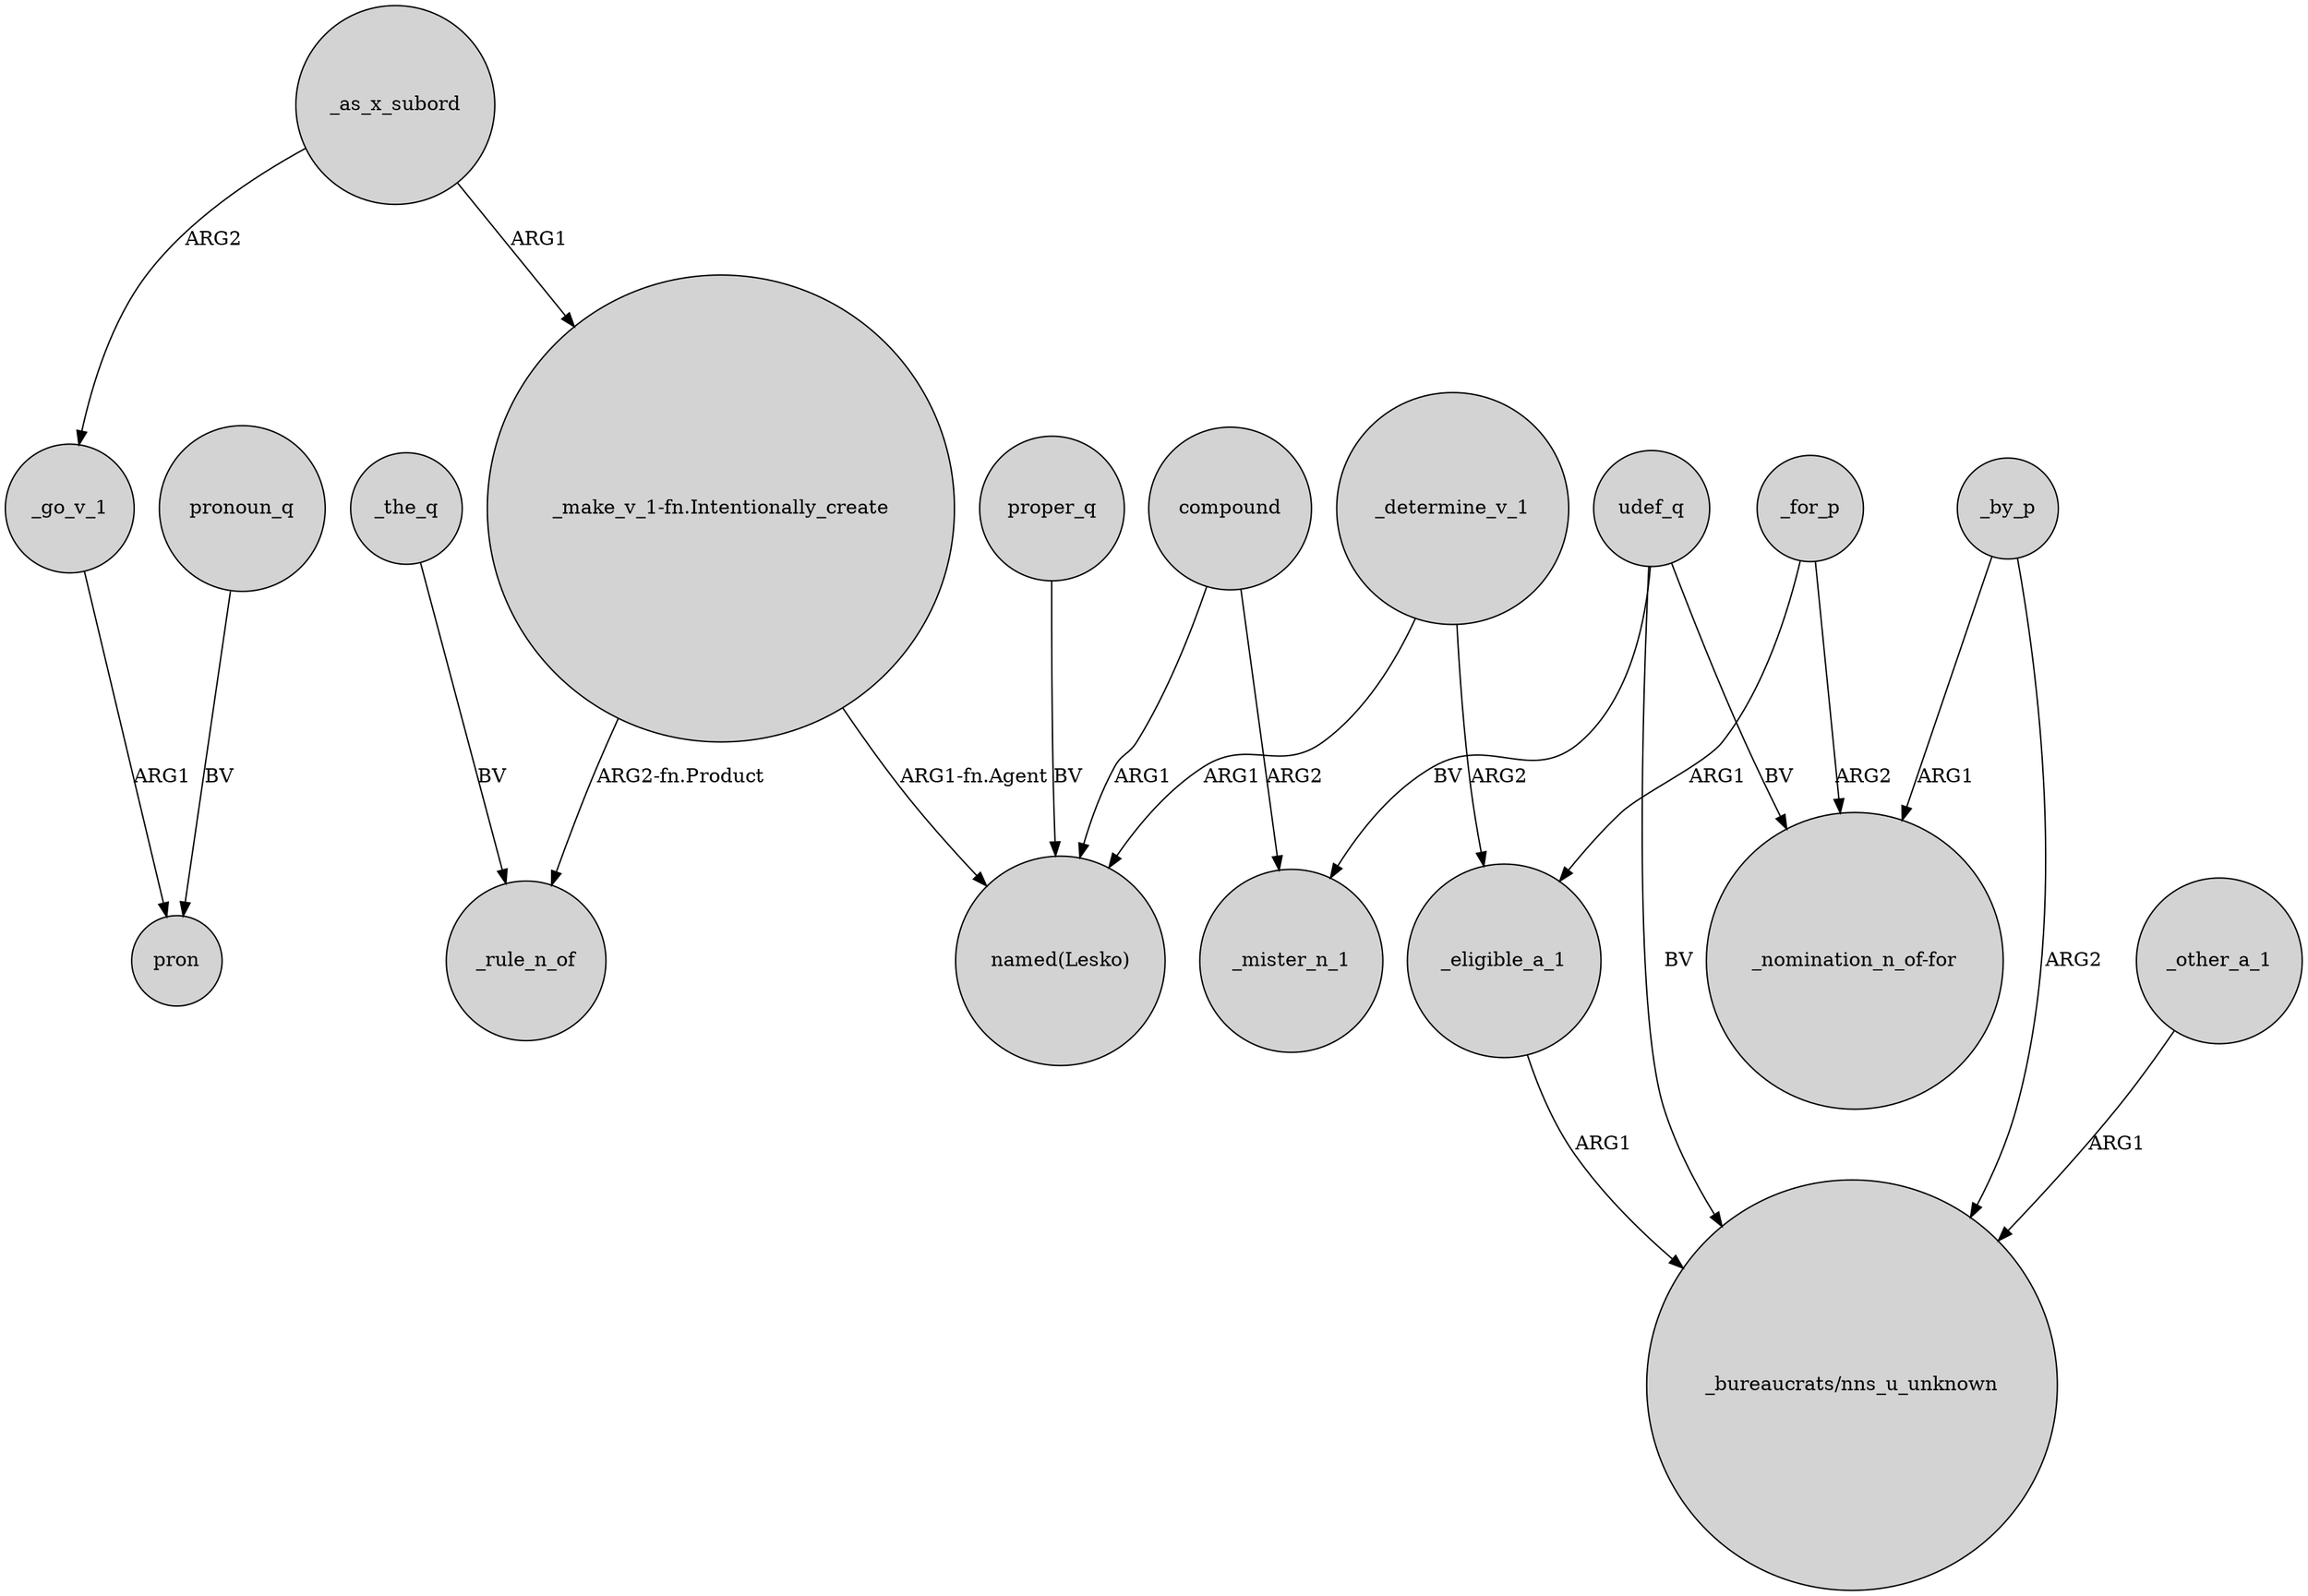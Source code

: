 digraph {
	node [shape=circle style=filled]
	compound -> "named(Lesko)" [label=ARG1]
	_eligible_a_1 -> "_bureaucrats/nns_u_unknown" [label=ARG1]
	compound -> _mister_n_1 [label=ARG2]
	_as_x_subord -> _go_v_1 [label=ARG2]
	udef_q -> _mister_n_1 [label=BV]
	_for_p -> "_nomination_n_of-for" [label=ARG2]
	_as_x_subord -> "_make_v_1-fn.Intentionally_create" [label=ARG1]
	pronoun_q -> pron [label=BV]
	"_make_v_1-fn.Intentionally_create" -> "named(Lesko)" [label="ARG1-fn.Agent"]
	"_make_v_1-fn.Intentionally_create" -> _rule_n_of [label="ARG2-fn.Product"]
	_other_a_1 -> "_bureaucrats/nns_u_unknown" [label=ARG1]
	_determine_v_1 -> "named(Lesko)" [label=ARG1]
	udef_q -> "_bureaucrats/nns_u_unknown" [label=BV]
	_by_p -> "_nomination_n_of-for" [label=ARG1]
	_the_q -> _rule_n_of [label=BV]
	_for_p -> _eligible_a_1 [label=ARG1]
	_go_v_1 -> pron [label=ARG1]
	udef_q -> "_nomination_n_of-for" [label=BV]
	_determine_v_1 -> _eligible_a_1 [label=ARG2]
	proper_q -> "named(Lesko)" [label=BV]
	_by_p -> "_bureaucrats/nns_u_unknown" [label=ARG2]
}
